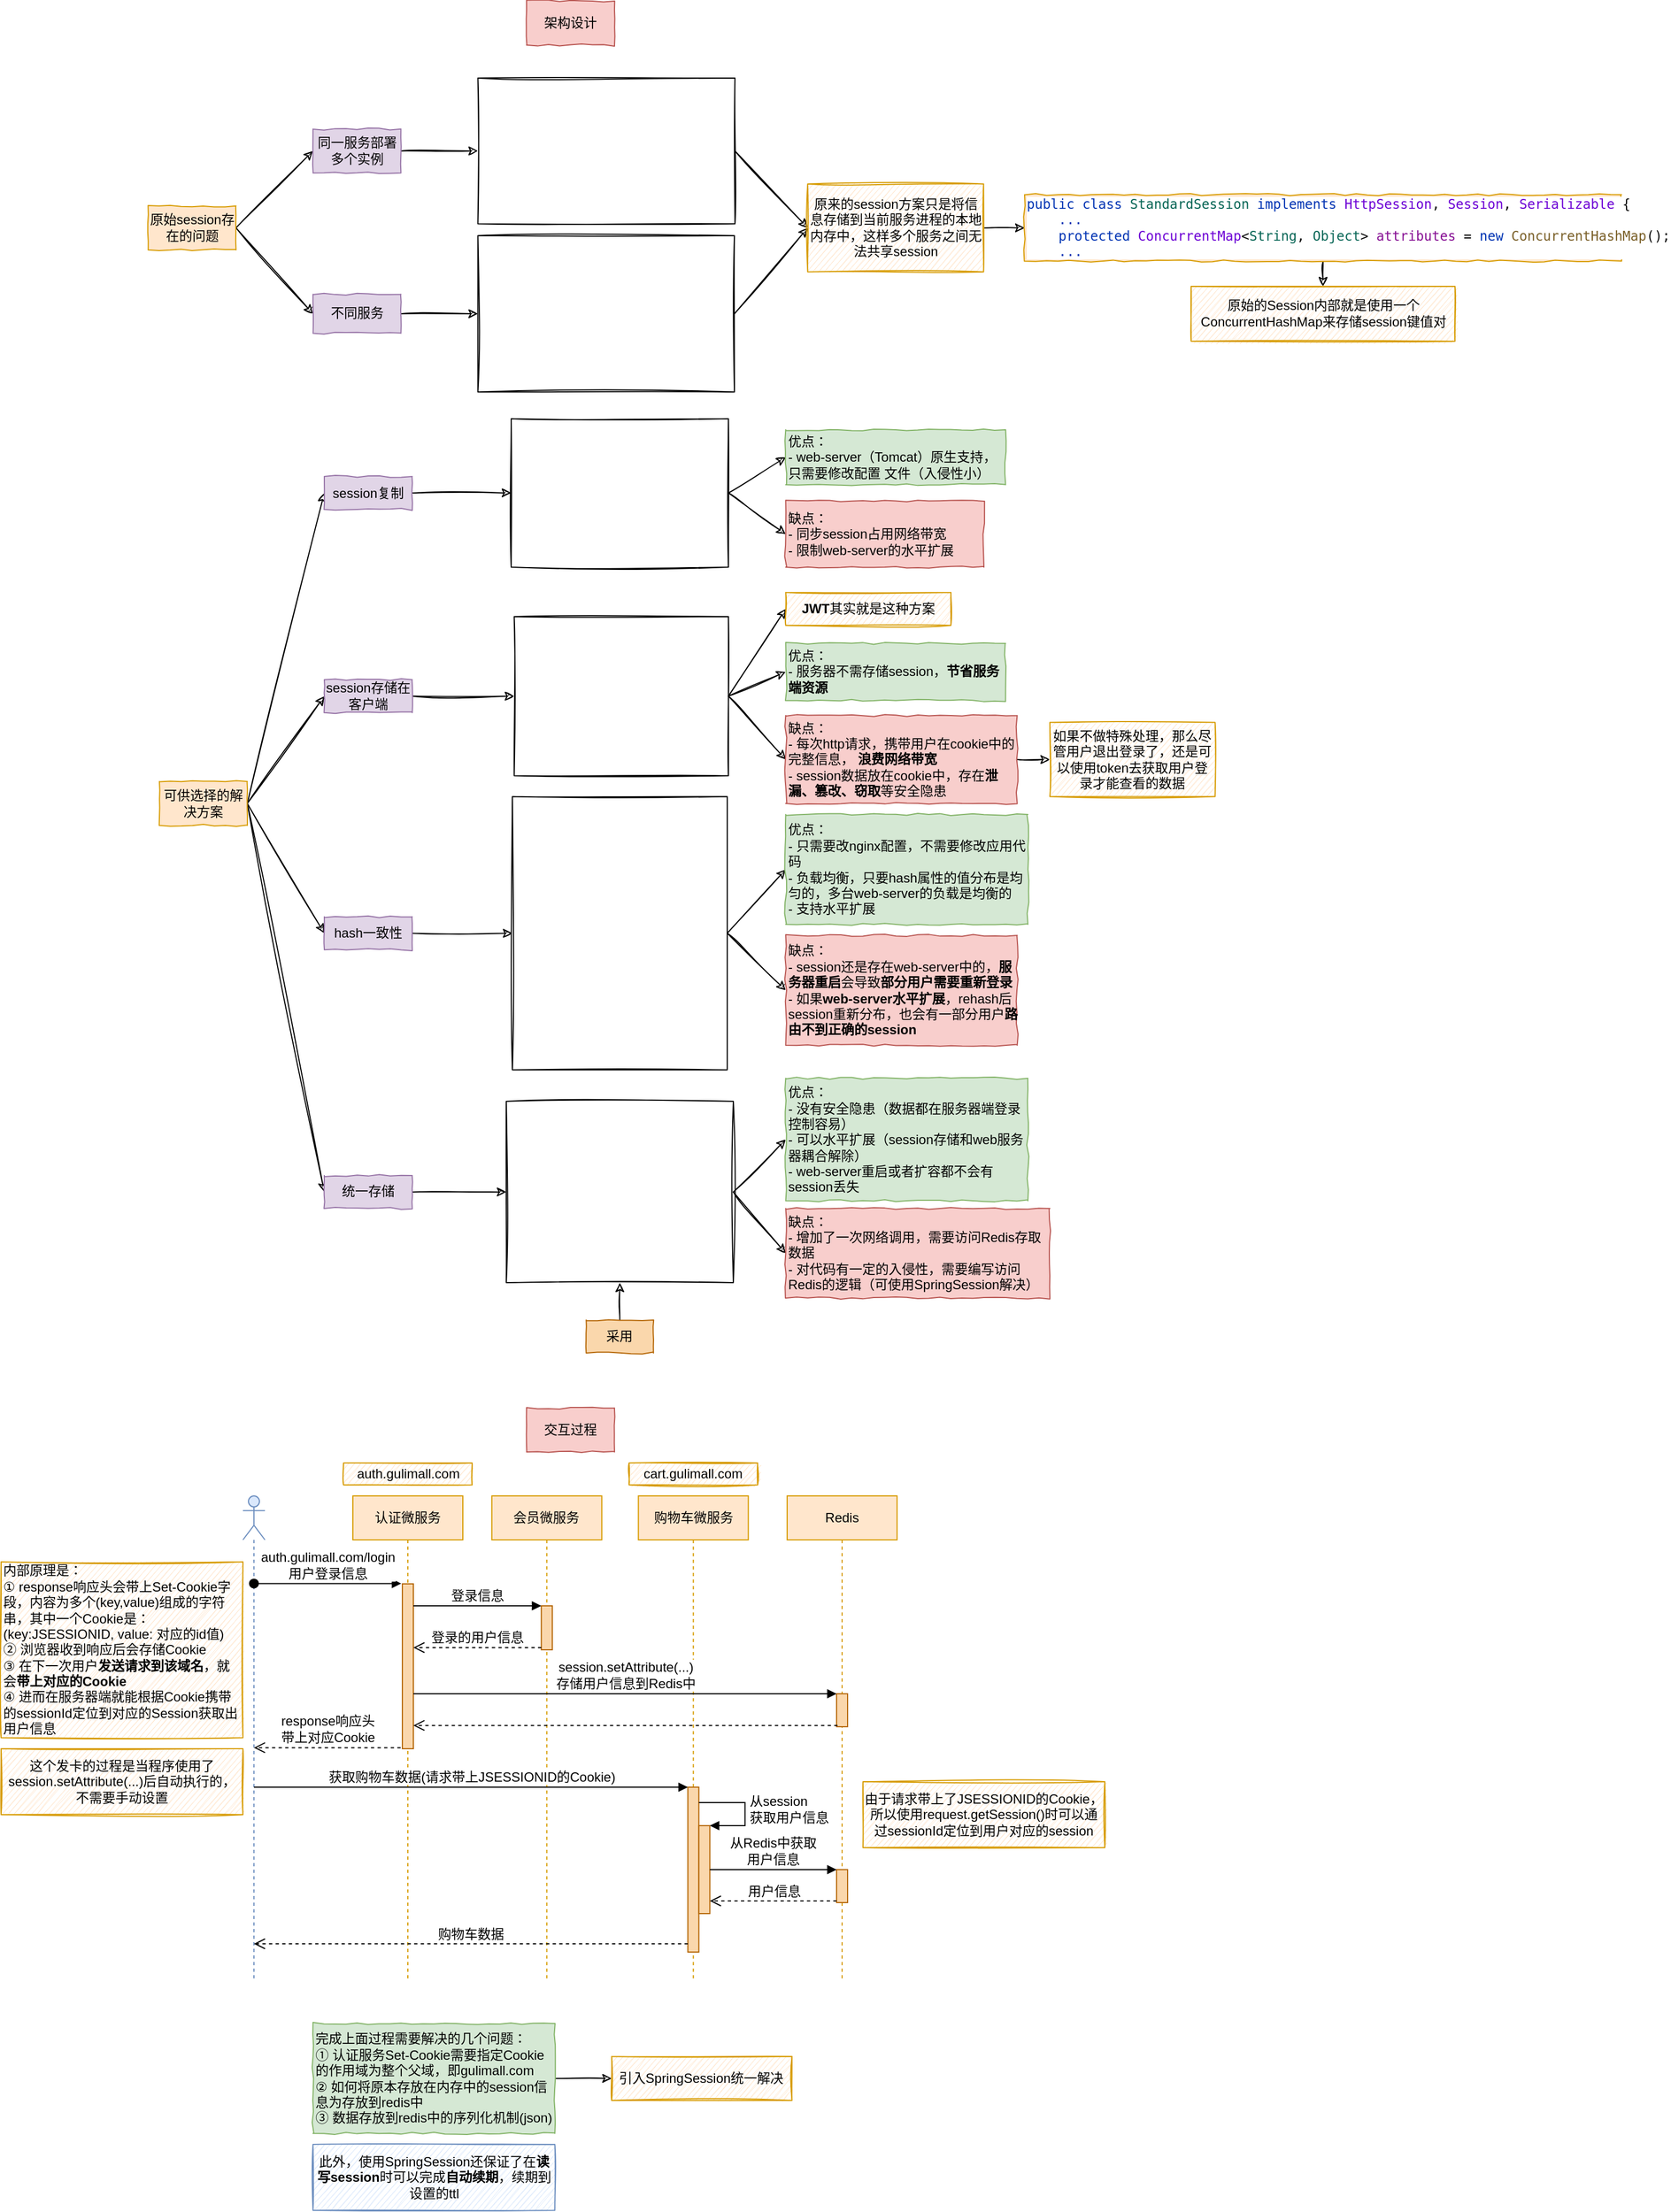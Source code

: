 <mxfile>
    <diagram id="Ol7NgpMgmCDMjqYJtXSc" name="第 1 页">
        <mxGraphModel dx="1753" dy="670" grid="1" gridSize="10" guides="1" tooltips="1" connect="1" arrows="1" fold="1" page="1" pageScale="1" pageWidth="827" pageHeight="1169" math="0" shadow="0">
            <root>
                <mxCell id="0"/>
                <mxCell id="1" parent="0"/>
                <mxCell id="2" value="架构设计" style="rounded=0;whiteSpace=wrap;html=1;fillColor=#f8cecc;strokeColor=#b85450;comic=1;" parent="1" vertex="1">
                    <mxGeometry x="374" y="30" width="80" height="40" as="geometry"/>
                </mxCell>
                <mxCell id="8" style="edgeStyle=none;html=1;exitX=1;exitY=0.5;exitDx=0;exitDy=0;entryX=0;entryY=0.5;entryDx=0;entryDy=0;sketch=1;" parent="1" source="5" target="7" edge="1">
                    <mxGeometry relative="1" as="geometry"/>
                </mxCell>
                <mxCell id="11" style="edgeStyle=none;html=1;exitX=1;exitY=0.5;exitDx=0;exitDy=0;entryX=0;entryY=0.5;entryDx=0;entryDy=0;sketch=1;" parent="1" source="5" target="10" edge="1">
                    <mxGeometry relative="1" as="geometry"/>
                </mxCell>
                <mxCell id="5" value="原始session存在的问题" style="rounded=0;whiteSpace=wrap;html=1;fillColor=#ffe6cc;strokeColor=#d79b00;comic=1;" parent="1" vertex="1">
                    <mxGeometry x="29.7" y="216.33" width="80" height="40" as="geometry"/>
                </mxCell>
                <mxCell id="16" style="edgeStyle=none;html=1;exitX=1;exitY=0.5;exitDx=0;exitDy=0;entryX=0;entryY=0.5;entryDx=0;entryDy=0;sketch=1;" parent="1" source="6" target="15" edge="1">
                    <mxGeometry relative="1" as="geometry"/>
                </mxCell>
                <mxCell id="6" value="" style="shape=image;imageAspect=0;aspect=fixed;verticalLabelPosition=bottom;verticalAlign=top;comic=1;sketch=1;image=https://codereaper-image-bed.oss-cn-shenzhen.aliyuncs.com/img/image-20220729141617808.png;imageBorder=default;" parent="1" vertex="1">
                    <mxGeometry x="329.7" y="100.0" width="233.85" height="132.66" as="geometry"/>
                </mxCell>
                <mxCell id="9" style="edgeStyle=none;html=1;exitX=1;exitY=0.5;exitDx=0;exitDy=0;entryX=0;entryY=0.5;entryDx=0;entryDy=0;sketch=1;" parent="1" source="7" target="6" edge="1">
                    <mxGeometry relative="1" as="geometry"/>
                </mxCell>
                <mxCell id="7" value="同一服务部署多个实例" style="rounded=0;whiteSpace=wrap;html=1;fillColor=#e1d5e7;strokeColor=#9673a6;comic=1;" parent="1" vertex="1">
                    <mxGeometry x="179.7" y="146.33" width="80" height="40" as="geometry"/>
                </mxCell>
                <mxCell id="14" style="edgeStyle=none;html=1;exitX=1;exitY=0.5;exitDx=0;exitDy=0;entryX=0;entryY=0.5;entryDx=0;entryDy=0;sketch=1;" parent="1" source="10" target="13" edge="1">
                    <mxGeometry relative="1" as="geometry"/>
                </mxCell>
                <mxCell id="10" value="不同服务" style="rounded=0;whiteSpace=wrap;html=1;fillColor=#e1d5e7;strokeColor=#9673a6;comic=1;" parent="1" vertex="1">
                    <mxGeometry x="179.7" y="296.73" width="80" height="35.51" as="geometry"/>
                </mxCell>
                <mxCell id="17" style="edgeStyle=none;html=1;exitX=1;exitY=0.5;exitDx=0;exitDy=0;entryX=0;entryY=0.5;entryDx=0;entryDy=0;sketch=1;" parent="1" source="13" target="15" edge="1">
                    <mxGeometry relative="1" as="geometry"/>
                </mxCell>
                <mxCell id="13" value="" style="shape=image;imageAspect=0;aspect=fixed;verticalLabelPosition=bottom;verticalAlign=top;comic=1;sketch=1;image=https://codereaper-image-bed.oss-cn-shenzhen.aliyuncs.com/img/image-20220729141747879.png;imageBorder=default;" parent="1" vertex="1">
                    <mxGeometry x="329.7" y="243.36" width="233.37" height="142.26" as="geometry"/>
                </mxCell>
                <mxCell id="62" style="edgeStyle=none;sketch=1;html=1;exitX=1;exitY=0.5;exitDx=0;exitDy=0;entryX=0;entryY=0.5;entryDx=0;entryDy=0;fontSize=12;" parent="1" source="15" target="61" edge="1">
                    <mxGeometry relative="1" as="geometry"/>
                </mxCell>
                <mxCell id="15" value="原来的session方案只是将信息存储到当前服务进程的本地内存中，这样多个服务之间无法共享session" style="rounded=0;whiteSpace=wrap;html=1;fillColor=#ffe6cc;strokeColor=#d79b00;comic=1;sketch=1;" parent="1" vertex="1">
                    <mxGeometry x="629.7" y="196.33" width="160" height="80" as="geometry"/>
                </mxCell>
                <mxCell id="24" style="edgeStyle=none;sketch=1;html=1;exitX=1;exitY=0.5;exitDx=0;exitDy=0;entryX=0;entryY=0.5;entryDx=0;entryDy=0;" parent="1" source="20" target="22" edge="1">
                    <mxGeometry relative="1" as="geometry"/>
                </mxCell>
                <mxCell id="32" style="edgeStyle=none;sketch=1;html=1;exitX=1;exitY=0.5;exitDx=0;exitDy=0;entryX=0;entryY=0.5;entryDx=0;entryDy=0;" parent="1" source="20" target="29" edge="1">
                    <mxGeometry relative="1" as="geometry"/>
                </mxCell>
                <mxCell id="43" style="edgeStyle=none;sketch=1;html=1;exitX=1;exitY=0.5;exitDx=0;exitDy=0;entryX=0;entryY=0.5;entryDx=0;entryDy=0;" parent="1" source="20" target="44" edge="1">
                    <mxGeometry relative="1" as="geometry">
                        <mxPoint x="180" y="890" as="targetPoint"/>
                    </mxGeometry>
                </mxCell>
                <mxCell id="52" style="edgeStyle=none;sketch=1;html=1;exitX=1;exitY=0.5;exitDx=0;exitDy=0;entryX=0;entryY=0.5;entryDx=0;entryDy=0;" parent="1" source="20" target="51" edge="1">
                    <mxGeometry relative="1" as="geometry"/>
                </mxCell>
                <mxCell id="20" value="可供选择的解决方案" style="rounded=0;whiteSpace=wrap;html=1;fillColor=#ffe6cc;strokeColor=#d79b00;comic=1;" parent="1" vertex="1">
                    <mxGeometry x="40" y="740" width="80" height="40" as="geometry"/>
                </mxCell>
                <mxCell id="27" style="edgeStyle=none;sketch=1;html=1;exitX=1;exitY=0.5;exitDx=0;exitDy=0;entryX=0;entryY=0.5;entryDx=0;entryDy=0;" parent="1" source="21" target="25" edge="1">
                    <mxGeometry relative="1" as="geometry"/>
                </mxCell>
                <mxCell id="28" style="edgeStyle=none;sketch=1;html=1;exitX=1;exitY=0.5;exitDx=0;exitDy=0;entryX=0;entryY=0.5;entryDx=0;entryDy=0;" parent="1" source="21" target="26" edge="1">
                    <mxGeometry relative="1" as="geometry"/>
                </mxCell>
                <mxCell id="21" value="" style="shape=image;imageAspect=0;aspect=fixed;verticalLabelPosition=bottom;verticalAlign=top;comic=1;sketch=1;image=https://codereaper-image-bed.oss-cn-shenzhen.aliyuncs.com/img/image-20220729142147034.png;imageBorder=default;" parent="1" vertex="1">
                    <mxGeometry x="360" y="410" width="197.61" height="135" as="geometry"/>
                </mxCell>
                <mxCell id="23" style="edgeStyle=none;sketch=1;html=1;exitX=1;exitY=0.5;exitDx=0;exitDy=0;entryX=0;entryY=0.5;entryDx=0;entryDy=0;" parent="1" source="22" target="21" edge="1">
                    <mxGeometry relative="1" as="geometry"/>
                </mxCell>
                <mxCell id="22" value="session复制" style="rounded=0;whiteSpace=wrap;html=1;fillColor=#e1d5e7;strokeColor=#9673a6;comic=1;" parent="1" vertex="1">
                    <mxGeometry x="190" y="462.5" width="80" height="30" as="geometry"/>
                </mxCell>
                <mxCell id="25" value="优点：&lt;br&gt;-&amp;nbsp;web-server（Tomcat）原生支持，只需要修改配置 文件（入侵性小）" style="rounded=0;whiteSpace=wrap;html=1;fillColor=#d5e8d4;strokeColor=#82b366;comic=1;align=left;" parent="1" vertex="1">
                    <mxGeometry x="609.7" y="420" width="200" height="50" as="geometry"/>
                </mxCell>
                <mxCell id="26" value="缺点：&lt;br&gt;- 同步session占用网络带宽&lt;br&gt;- 限制web-server的水平扩展" style="rounded=0;whiteSpace=wrap;html=1;fillColor=#f8cecc;strokeColor=#b85450;comic=1;align=left;" parent="1" vertex="1">
                    <mxGeometry x="609.7" y="485" width="180.3" height="60" as="geometry"/>
                </mxCell>
                <mxCell id="31" style="edgeStyle=none;sketch=1;html=1;exitX=1;exitY=0.5;exitDx=0;exitDy=0;entryX=0;entryY=0.5;entryDx=0;entryDy=0;" parent="1" source="29" target="30" edge="1">
                    <mxGeometry relative="1" as="geometry"/>
                </mxCell>
                <mxCell id="29" value="session存储在客户端" style="rounded=0;whiteSpace=wrap;html=1;fillColor=#e1d5e7;strokeColor=#9673a6;comic=1;" parent="1" vertex="1">
                    <mxGeometry x="190" y="647.38" width="80" height="30" as="geometry"/>
                </mxCell>
                <mxCell id="34" style="edgeStyle=none;sketch=1;html=1;exitX=1;exitY=0.5;exitDx=0;exitDy=0;entryX=0;entryY=0.5;entryDx=0;entryDy=0;" parent="1" source="30" target="33" edge="1">
                    <mxGeometry relative="1" as="geometry"/>
                </mxCell>
                <mxCell id="36" style="edgeStyle=none;sketch=1;html=1;exitX=1;exitY=0.5;exitDx=0;exitDy=0;entryX=0;entryY=0.5;entryDx=0;entryDy=0;" parent="1" source="30" target="35" edge="1">
                    <mxGeometry relative="1" as="geometry"/>
                </mxCell>
                <mxCell id="38" style="edgeStyle=none;sketch=1;html=1;exitX=1;exitY=0.5;exitDx=0;exitDy=0;entryX=0;entryY=0.5;entryDx=0;entryDy=0;" parent="1" source="30" target="37" edge="1">
                    <mxGeometry relative="1" as="geometry"/>
                </mxCell>
                <mxCell id="30" value="" style="shape=image;imageAspect=0;aspect=fixed;verticalLabelPosition=bottom;verticalAlign=top;comic=1;sketch=1;image=https://codereaper-image-bed.oss-cn-shenzhen.aliyuncs.com/img/image-20220729142610743.png;imageBorder=default;" parent="1" vertex="1">
                    <mxGeometry x="362.73" y="590" width="194.88" height="144.76" as="geometry"/>
                </mxCell>
                <mxCell id="33" value="&lt;b&gt;JWT&lt;/b&gt;其实就是这种方案" style="rounded=0;whiteSpace=wrap;html=1;fillColor=#ffe6cc;strokeColor=#d79b00;comic=1;sketch=1;" parent="1" vertex="1">
                    <mxGeometry x="609.7" y="567.97" width="150.3" height="30" as="geometry"/>
                </mxCell>
                <mxCell id="35" value="优点：&lt;br&gt;-&amp;nbsp;服务器不需存储session，&lt;b&gt;节省服务端资源&lt;/b&gt;" style="rounded=0;whiteSpace=wrap;html=1;fillColor=#d5e8d4;strokeColor=#82b366;comic=1;align=left;" parent="1" vertex="1">
                    <mxGeometry x="609.7" y="614.37" width="200" height="51.97" as="geometry"/>
                </mxCell>
                <mxCell id="41" style="edgeStyle=none;sketch=1;html=1;exitX=1;exitY=0.5;exitDx=0;exitDy=0;entryX=0;entryY=0.5;entryDx=0;entryDy=0;" parent="1" source="37" target="39" edge="1">
                    <mxGeometry relative="1" as="geometry"/>
                </mxCell>
                <mxCell id="37" value="缺点：&lt;br&gt;- 每次http请求，携带用户在cookie中的完整信息， &lt;b&gt;浪费网络带宽&lt;/b&gt;&lt;br&gt;-&amp;nbsp;session数据放在cookie中，存在&lt;b&gt;泄漏、篡改、窃取&lt;/b&gt;等安全隐患" style="rounded=0;whiteSpace=wrap;html=1;fillColor=#f8cecc;strokeColor=#b85450;comic=1;align=left;" parent="1" vertex="1">
                    <mxGeometry x="609.7" y="680" width="210.6" height="80" as="geometry"/>
                </mxCell>
                <mxCell id="39" value="如果不做特殊处理，那么尽管用户退出登录了，还是可以使用token去获取用户登录才能查看的数据" style="rounded=0;whiteSpace=wrap;html=1;fillColor=#ffe6cc;strokeColor=#d79b00;comic=1;sketch=1;" parent="1" vertex="1">
                    <mxGeometry x="850" y="686.25" width="150.3" height="67.5" as="geometry"/>
                </mxCell>
                <mxCell id="46" style="edgeStyle=none;sketch=1;html=1;exitX=1;exitY=0.5;exitDx=0;exitDy=0;entryX=0;entryY=0.5;entryDx=0;entryDy=0;" parent="1" source="42" target="45" edge="1">
                    <mxGeometry relative="1" as="geometry"/>
                </mxCell>
                <mxCell id="48" style="edgeStyle=none;sketch=1;html=1;exitX=1;exitY=0.5;exitDx=0;exitDy=0;entryX=0;entryY=0.5;entryDx=0;entryDy=0;" parent="1" source="42" target="47" edge="1">
                    <mxGeometry relative="1" as="geometry"/>
                </mxCell>
                <mxCell id="42" value="" style="shape=image;imageAspect=0;aspect=fixed;verticalLabelPosition=bottom;verticalAlign=top;comic=1;sketch=1;image=https://codereaper-image-bed.oss-cn-shenzhen.aliyuncs.com/img/image-20220729143334629.png;imageBorder=default;" parent="1" vertex="1">
                    <mxGeometry x="361.08" y="753.75" width="195.45" height="248.66" as="geometry"/>
                </mxCell>
                <mxCell id="49" style="edgeStyle=none;sketch=1;html=1;exitX=1;exitY=0.5;exitDx=0;exitDy=0;entryX=0;entryY=0.5;entryDx=0;entryDy=0;" parent="1" source="44" target="42" edge="1">
                    <mxGeometry relative="1" as="geometry"/>
                </mxCell>
                <mxCell id="44" value="hash一致性" style="rounded=0;whiteSpace=wrap;html=1;fillColor=#e1d5e7;strokeColor=#9673a6;comic=1;" parent="1" vertex="1">
                    <mxGeometry x="190" y="863.08" width="80" height="30" as="geometry"/>
                </mxCell>
                <mxCell id="45" value="优点：&lt;br&gt;- 只需要改nginx配置，不需要修改应用代码&lt;br&gt;-&amp;nbsp;&lt;span&gt;负载均衡，只要hash属性的值分布是均匀的，多台&lt;/span&gt;&lt;span&gt;web-server的负载是均衡的&lt;br&gt;&lt;/span&gt;&lt;span&gt;- 支持水平扩展&lt;br&gt;&lt;/span&gt;" style="rounded=0;whiteSpace=wrap;html=1;fillColor=#d5e8d4;strokeColor=#82b366;comic=1;align=left;" parent="1" vertex="1">
                    <mxGeometry x="609.7" y="770" width="220.3" height="100" as="geometry"/>
                </mxCell>
                <mxCell id="47" value="缺点：&lt;br&gt;-&amp;nbsp;session还是存在web-server中的，&lt;b&gt;服务器重启&lt;/b&gt;会导致&lt;b&gt;部分用户需要重新登录&lt;/b&gt;&lt;br&gt;-&amp;nbsp;如果&lt;b&gt;web-server水平扩展&lt;/b&gt;，rehash后session重新分布，也会有一部分用户&lt;b&gt;路由不到正确的session&lt;/b&gt;" style="rounded=0;whiteSpace=wrap;html=1;fillColor=#f8cecc;strokeColor=#b85450;comic=1;align=left;" parent="1" vertex="1">
                    <mxGeometry x="609.7" y="880" width="210.6" height="100" as="geometry"/>
                </mxCell>
                <mxCell id="56" style="edgeStyle=none;sketch=1;html=1;exitX=1;exitY=0.5;exitDx=0;exitDy=0;entryX=0;entryY=0.5;entryDx=0;entryDy=0;" parent="1" source="50" target="54" edge="1">
                    <mxGeometry relative="1" as="geometry"/>
                </mxCell>
                <mxCell id="58" style="edgeStyle=none;sketch=1;html=1;exitX=1;exitY=0.5;exitDx=0;exitDy=0;entryX=0;entryY=0.5;entryDx=0;entryDy=0;" parent="1" source="50" target="57" edge="1">
                    <mxGeometry relative="1" as="geometry"/>
                </mxCell>
                <mxCell id="50" value="" style="shape=image;imageAspect=0;aspect=fixed;verticalLabelPosition=bottom;verticalAlign=top;comic=1;sketch=1;image=https://codereaper-image-bed.oss-cn-shenzhen.aliyuncs.com/img/image-20220729144017994.png;imageBorder=default;" parent="1" vertex="1">
                    <mxGeometry x="355.54" y="1030.95" width="206.53" height="165.05" as="geometry"/>
                </mxCell>
                <mxCell id="53" style="edgeStyle=none;sketch=1;html=1;exitX=1;exitY=0.5;exitDx=0;exitDy=0;entryX=0;entryY=0.5;entryDx=0;entryDy=0;" parent="1" source="51" target="50" edge="1">
                    <mxGeometry relative="1" as="geometry"/>
                </mxCell>
                <mxCell id="51" value="统一存储" style="rounded=0;whiteSpace=wrap;html=1;fillColor=#e1d5e7;strokeColor=#9673a6;comic=1;" parent="1" vertex="1">
                    <mxGeometry x="190" y="1098.48" width="80" height="30" as="geometry"/>
                </mxCell>
                <mxCell id="54" value="优点：&lt;br&gt;-&amp;nbsp;&lt;span&gt;没有安全隐患（数据都在服务器端登录控制容易）&lt;br&gt;- 可以水平扩展（session存储和web服务器耦合解除）&lt;br&gt;- web-server重启或者扩容都不会有&amp;nbsp; session丢失&lt;br&gt;&lt;/span&gt;" style="rounded=0;whiteSpace=wrap;html=1;fillColor=#d5e8d4;strokeColor=#82b366;comic=1;align=left;" parent="1" vertex="1">
                    <mxGeometry x="609.7" y="1010" width="220.3" height="111.52" as="geometry"/>
                </mxCell>
                <mxCell id="57" value="缺点：&lt;br&gt;-&amp;nbsp;增加了一次网络调用，需要访问Redis存取数据&lt;br&gt;- 对代码有一定的入侵性，需要编写访问Redis的逻辑（可使用SpringSession解决）" style="rounded=0;whiteSpace=wrap;html=1;fillColor=#f8cecc;strokeColor=#b85450;comic=1;align=left;" parent="1" vertex="1">
                    <mxGeometry x="609.7" y="1128.48" width="240.3" height="81.52" as="geometry"/>
                </mxCell>
                <mxCell id="60" style="edgeStyle=none;sketch=1;html=1;exitX=0.5;exitY=0;exitDx=0;exitDy=0;entryX=0.5;entryY=1;entryDx=0;entryDy=0;" parent="1" source="59" target="50" edge="1">
                    <mxGeometry relative="1" as="geometry"/>
                </mxCell>
                <mxCell id="59" value="采用" style="rounded=0;whiteSpace=wrap;html=1;fillColor=#fad7ac;strokeColor=#b46504;comic=1;" parent="1" vertex="1">
                    <mxGeometry x="428.2" y="1230" width="61.2" height="30" as="geometry"/>
                </mxCell>
                <mxCell id="65" style="edgeStyle=none;sketch=1;html=1;exitX=0.5;exitY=1;exitDx=0;exitDy=0;entryX=0.5;entryY=0;entryDx=0;entryDy=0;fontSize=12;" parent="1" source="61" target="64" edge="1">
                    <mxGeometry relative="1" as="geometry"/>
                </mxCell>
                <mxCell id="61" value="&lt;pre style=&quot;background-color: rgb(255 , 255 , 255) ; font-family: &amp;#34;consolas&amp;#34; , monospace&quot;&gt;&lt;pre style=&quot;font-family: &amp;#34;consolas&amp;#34; , monospace&quot;&gt;&lt;span style=&quot;color: rgb(8 , 8 , 8)&quot;&gt;&lt;span style=&quot;color: #0033b3&quot;&gt;public class &lt;/span&gt;&lt;span style=&quot;color: #066555&quot;&gt;StandardSession &lt;/span&gt;&lt;span style=&quot;color: #0033b3&quot;&gt;implements &lt;/span&gt;&lt;span style=&quot;color: #6c00d5&quot;&gt;HttpSession&lt;/span&gt;, &lt;span style=&quot;color: #6c00d5&quot;&gt;Session&lt;/span&gt;, &lt;span style=&quot;color: #6c00d5&quot;&gt;Serializable &lt;/span&gt;{&lt;br&gt;    &lt;/span&gt;&lt;font color=&quot;#0033b3&quot;&gt;...&lt;/font&gt;&lt;font color=&quot;#080808&quot;&gt;&lt;br&gt;    &lt;/font&gt;&lt;span style=&quot;color: rgb(0 , 51 , 179)&quot;&gt;protected &lt;/span&gt;&lt;span style=&quot;color: rgb(108 , 0 , 213)&quot;&gt;ConcurrentMap&lt;/span&gt;&lt;font color=&quot;#080808&quot;&gt;&amp;lt;&lt;/font&gt;&lt;span style=&quot;color: rgb(6 , 101 , 85)&quot;&gt;String&lt;/span&gt;&lt;font color=&quot;#080808&quot;&gt;, &lt;/font&gt;&lt;span style=&quot;color: rgb(6 , 101 , 85)&quot;&gt;Object&lt;/span&gt;&lt;font color=&quot;#080808&quot;&gt;&amp;gt; &lt;/font&gt;&lt;span style=&quot;color: rgb(135 , 16 , 148)&quot;&gt;attributes &lt;/span&gt;&lt;font color=&quot;#080808&quot;&gt;= &lt;/font&gt;&lt;span style=&quot;color: rgb(0 , 51 , 179)&quot;&gt;new &lt;/span&gt;&lt;span style=&quot;color: rgb(121 , 94 , 38)&quot;&gt;ConcurrentHashMap&lt;/span&gt;&lt;font color=&quot;#080808&quot;&gt;();&lt;br&gt;    &lt;/font&gt;&lt;font color=&quot;#0033b3&quot;&gt;...&lt;/font&gt;&lt;/pre&gt;&lt;/pre&gt;" style="rounded=0;whiteSpace=wrap;html=1;fillColor=#ffe6cc;strokeColor=#d79b00;comic=1;sketch=0;align=left;" parent="1" vertex="1">
                    <mxGeometry x="827" y="206.08" width="543" height="60.51" as="geometry"/>
                </mxCell>
                <mxCell id="64" value="原始的Session内部就是使用一个ConcurrentHashMap来存储session键值对" style="rounded=0;whiteSpace=wrap;html=1;fillColor=#ffe6cc;strokeColor=#d79b00;comic=1;sketch=1;" parent="1" vertex="1">
                    <mxGeometry x="978.5" y="289.49" width="240" height="50" as="geometry"/>
                </mxCell>
                <mxCell id="66" value="交互过程" style="rounded=0;whiteSpace=wrap;html=1;fillColor=#f8cecc;strokeColor=#b85450;comic=1;" parent="1" vertex="1">
                    <mxGeometry x="374" y="1310" width="80" height="40" as="geometry"/>
                </mxCell>
                <mxCell id="67" value="" style="shape=umlLifeline;participant=umlActor;perimeter=lifelinePerimeter;whiteSpace=wrap;html=1;container=1;collapsible=0;recursiveResize=0;verticalAlign=top;spacingTop=36;outlineConnect=0;comic=0;sketch=0;fontSize=12;fillColor=#dae8fc;strokeColor=#6c8ebf;" parent="1" vertex="1">
                    <mxGeometry x="116" y="1390" width="20" height="440" as="geometry"/>
                </mxCell>
                <mxCell id="68" value="认证微服务" style="shape=umlLifeline;perimeter=lifelinePerimeter;whiteSpace=wrap;html=1;container=1;collapsible=0;recursiveResize=0;outlineConnect=0;comic=0;sketch=0;fontSize=12;fillColor=#ffe6cc;strokeColor=#d79b00;" parent="1" vertex="1">
                    <mxGeometry x="216" y="1390" width="100" height="440" as="geometry"/>
                </mxCell>
                <mxCell id="75" value="" style="html=1;points=[];perimeter=orthogonalPerimeter;comic=0;sketch=0;fontSize=12;fillColor=#fad7ac;strokeColor=#b46504;" parent="68" vertex="1">
                    <mxGeometry x="45" y="80" width="10" height="150" as="geometry"/>
                </mxCell>
                <mxCell id="69" value="购物车微服务" style="shape=umlLifeline;perimeter=lifelinePerimeter;whiteSpace=wrap;html=1;container=1;collapsible=0;recursiveResize=0;outlineConnect=0;comic=0;sketch=0;fontSize=12;fillColor=#ffe6cc;strokeColor=#d79b00;" parent="1" vertex="1">
                    <mxGeometry x="475.7" y="1390" width="100" height="440" as="geometry"/>
                </mxCell>
                <mxCell id="98" value="" style="html=1;points=[];perimeter=orthogonalPerimeter;comic=0;sketch=0;fontSize=12;fillColor=#fad7ac;strokeColor=#b46504;" parent="69" vertex="1">
                    <mxGeometry x="45" y="265" width="10" height="150" as="geometry"/>
                </mxCell>
                <mxCell id="101" value="" style="html=1;points=[];perimeter=orthogonalPerimeter;comic=0;sketch=0;fontSize=12;fillColor=#fad7ac;strokeColor=#b46504;" parent="69" vertex="1">
                    <mxGeometry x="55" y="300" width="10" height="80" as="geometry"/>
                </mxCell>
                <mxCell id="102" value="从session&lt;br&gt;获取用户信息" style="edgeStyle=orthogonalEdgeStyle;html=1;align=left;spacingLeft=2;endArrow=block;rounded=0;entryX=1;entryY=0;sketch=0;fontSize=12;" parent="69" source="98" target="101" edge="1">
                    <mxGeometry relative="1" as="geometry">
                        <mxPoint x="66.99" y="280" as="sourcePoint"/>
                        <Array as="points">
                            <mxPoint x="97" y="279"/>
                            <mxPoint x="97" y="300"/>
                        </Array>
                    </mxGeometry>
                </mxCell>
                <mxCell id="70" value="Redis" style="shape=umlLifeline;perimeter=lifelinePerimeter;whiteSpace=wrap;html=1;container=1;collapsible=0;recursiveResize=0;outlineConnect=0;comic=0;sketch=0;fontSize=12;fillColor=#ffe6cc;strokeColor=#d79b00;" parent="1" vertex="1">
                    <mxGeometry x="611" y="1390" width="100" height="440" as="geometry"/>
                </mxCell>
                <mxCell id="94" value="" style="html=1;points=[];perimeter=orthogonalPerimeter;comic=0;sketch=0;fontSize=12;fillColor=#fad7ac;strokeColor=#b46504;" parent="70" vertex="1">
                    <mxGeometry x="45" y="180" width="10" height="30" as="geometry"/>
                </mxCell>
                <mxCell id="103" value="" style="html=1;points=[];perimeter=orthogonalPerimeter;comic=0;sketch=0;fontSize=12;fillColor=#fad7ac;strokeColor=#b46504;" parent="70" vertex="1">
                    <mxGeometry x="45" y="340" width="10" height="30" as="geometry"/>
                </mxCell>
                <mxCell id="71" value="会员微服务" style="shape=umlLifeline;perimeter=lifelinePerimeter;whiteSpace=wrap;html=1;container=1;collapsible=0;recursiveResize=0;outlineConnect=0;comic=0;sketch=0;fontSize=12;fillColor=#ffe6cc;strokeColor=#d79b00;" parent="1" vertex="1">
                    <mxGeometry x="342.39" y="1390" width="100" height="440" as="geometry"/>
                </mxCell>
                <mxCell id="77" value="" style="html=1;points=[];perimeter=orthogonalPerimeter;comic=0;sketch=0;fontSize=12;fillColor=#fad7ac;strokeColor=#b46504;" parent="71" vertex="1">
                    <mxGeometry x="45" y="100" width="10" height="40" as="geometry"/>
                </mxCell>
                <mxCell id="76" value="auth.gulimall.com/login&lt;br&gt;用户登录信息" style="html=1;verticalAlign=bottom;startArrow=oval;endArrow=block;startSize=8;sketch=0;fontSize=12;entryX=-0.103;entryY=-0.002;entryDx=0;entryDy=0;entryPerimeter=0;" parent="1" source="67" target="75" edge="1">
                    <mxGeometry relative="1" as="geometry">
                        <mxPoint x="126" y="1490" as="sourcePoint"/>
                        <mxPoint x="271" y="1480" as="targetPoint"/>
                    </mxGeometry>
                </mxCell>
                <mxCell id="78" value="登录信息" style="html=1;verticalAlign=bottom;endArrow=block;entryX=0;entryY=0;sketch=0;fontSize=12;" parent="1" source="75" target="77" edge="1">
                    <mxGeometry relative="1" as="geometry">
                        <mxPoint x="320" y="1470" as="sourcePoint"/>
                    </mxGeometry>
                </mxCell>
                <mxCell id="79" value="登录的用户信息" style="html=1;verticalAlign=bottom;endArrow=open;dashed=1;endSize=8;exitX=0;exitY=0.95;sketch=0;fontSize=12;" parent="1" source="77" target="75" edge="1">
                    <mxGeometry relative="1" as="geometry">
                        <mxPoint x="320" y="1546" as="targetPoint"/>
                    </mxGeometry>
                </mxCell>
                <mxCell id="95" value="session.setAttribute(...)&lt;br&gt;存储用户信息到Redis中" style="html=1;verticalAlign=bottom;endArrow=block;entryX=0;entryY=0;sketch=0;fontSize=12;" parent="1" source="75" target="94" edge="1">
                    <mxGeometry relative="1" as="geometry">
                        <mxPoint x="275.7" y="1560" as="sourcePoint"/>
                    </mxGeometry>
                </mxCell>
                <mxCell id="96" value="" style="html=1;verticalAlign=bottom;endArrow=open;dashed=1;endSize=8;sketch=0;fontSize=12;exitX=0.084;exitY=0.961;exitDx=0;exitDy=0;exitPerimeter=0;" parent="1" source="94" target="75" edge="1">
                    <mxGeometry relative="1" as="geometry">
                        <mxPoint x="275.7" y="1580" as="targetPoint"/>
                        <mxPoint x="656" y="1580" as="sourcePoint"/>
                    </mxGeometry>
                </mxCell>
                <mxCell id="97" value="response响应头&lt;br&gt;带上对应Cookie" style="html=1;verticalAlign=bottom;endArrow=open;dashed=1;endSize=8;sketch=0;fontSize=12;exitX=-0.159;exitY=0.994;exitDx=0;exitDy=0;exitPerimeter=0;" parent="1" source="75" target="67" edge="1">
                    <mxGeometry relative="1" as="geometry">
                        <mxPoint x="127.56" y="1600" as="targetPoint"/>
                        <mxPoint x="509.55" y="1600" as="sourcePoint"/>
                    </mxGeometry>
                </mxCell>
                <mxCell id="99" value="获取购物车数据(请求带上JSESSIONID的Cookie)" style="html=1;verticalAlign=bottom;endArrow=block;entryX=0;entryY=0;sketch=0;fontSize=12;" parent="1" source="67" target="98" edge="1">
                    <mxGeometry relative="1" as="geometry">
                        <mxPoint x="416.0" y="1660" as="sourcePoint"/>
                    </mxGeometry>
                </mxCell>
                <mxCell id="100" value="购物车数据" style="html=1;verticalAlign=bottom;endArrow=open;dashed=1;endSize=8;exitX=0;exitY=0.95;sketch=0;fontSize=12;" parent="1" source="98" target="67" edge="1">
                    <mxGeometry relative="1" as="geometry">
                        <mxPoint x="416.0" y="1707.5" as="targetPoint"/>
                    </mxGeometry>
                </mxCell>
                <mxCell id="104" value="从Redis中获取&lt;br&gt;用户信息" style="html=1;verticalAlign=bottom;endArrow=block;entryX=0;entryY=0;sketch=0;fontSize=12;" parent="1" source="101" target="103" edge="1">
                    <mxGeometry relative="1" as="geometry">
                        <mxPoint x="547.69" y="1700" as="sourcePoint"/>
                    </mxGeometry>
                </mxCell>
                <mxCell id="105" value="用户信息" style="html=1;verticalAlign=bottom;endArrow=open;dashed=1;endSize=8;exitX=0;exitY=0.95;sketch=0;fontSize=12;" parent="1" source="103" target="101" edge="1">
                    <mxGeometry relative="1" as="geometry">
                        <mxPoint x="547.69" y="1747.5" as="targetPoint"/>
                    </mxGeometry>
                </mxCell>
                <mxCell id="109" value="内部原理是：&lt;br&gt;① response响应头会带上Set-Cookie字段，内容为多个(key,value)组成的字符串，其中一个Cookie是：(key:JSESSIONID, value: 对应的id值)&lt;br&gt;② 浏览器收到响应后会存储Cookie&lt;br&gt;③ 在下一次用户&lt;b&gt;发送请求到该域名&lt;/b&gt;，就会&lt;b&gt;带上对应的Cookie&lt;/b&gt;&lt;br&gt;④ 进而在服务器端就能根据Cookie携带的sessionId定位到对应的Session获取出用户信息" style="rounded=0;whiteSpace=wrap;html=1;fillColor=#ffe6cc;strokeColor=#d79b00;comic=1;sketch=1;align=left;" parent="1" vertex="1">
                    <mxGeometry x="-104" y="1450" width="220" height="160" as="geometry"/>
                </mxCell>
                <mxCell id="110" value="这个发卡的过程是当程序使用了session.setAttribute(...)后自动执行的，不需要手动设置" style="rounded=0;whiteSpace=wrap;html=1;fillColor=#ffe6cc;strokeColor=#d79b00;comic=1;sketch=1;" parent="1" vertex="1">
                    <mxGeometry x="-104" y="1620" width="220" height="60" as="geometry"/>
                </mxCell>
                <mxCell id="111" value="由于请求带上了JSESSIONID的Cookie，所以使用request.getSession()时可以通过sessionId定位到用户对应的session" style="rounded=0;whiteSpace=wrap;html=1;fillColor=#ffe6cc;strokeColor=#d79b00;comic=1;sketch=1;" parent="1" vertex="1">
                    <mxGeometry x="680" y="1650" width="220" height="60" as="geometry"/>
                </mxCell>
                <mxCell id="112" value="auth.gulimall.com" style="rounded=0;whiteSpace=wrap;html=1;fillColor=#ffe6cc;strokeColor=#d79b00;comic=1;sketch=1;" parent="1" vertex="1">
                    <mxGeometry x="207.5" y="1360" width="117" height="20" as="geometry"/>
                </mxCell>
                <mxCell id="113" value="cart.gulimall.com" style="rounded=0;whiteSpace=wrap;html=1;fillColor=#ffe6cc;strokeColor=#d79b00;comic=1;sketch=1;" parent="1" vertex="1">
                    <mxGeometry x="467.2" y="1360" width="117" height="20" as="geometry"/>
                </mxCell>
                <mxCell id="116" style="edgeStyle=none;sketch=1;html=1;exitX=1;exitY=0.5;exitDx=0;exitDy=0;entryX=0;entryY=0.5;entryDx=0;entryDy=0;fontSize=12;" parent="1" source="114" target="115" edge="1">
                    <mxGeometry relative="1" as="geometry"/>
                </mxCell>
                <mxCell id="114" value="完成上面过程需要解决的几个问题：&lt;br&gt;① 认证服务Set-Cookie需要指定Cookie的作用域为整个父域，即gulimall.com&lt;br&gt;② 如何将原本存放在内存中的session信息为存放到redis中&lt;br&gt;③ 数据存放到redis中的序列化机制(json)" style="rounded=0;whiteSpace=wrap;html=1;fillColor=#d5e8d4;strokeColor=#82b366;comic=1;sketch=0;align=left;" parent="1" vertex="1">
                    <mxGeometry x="179.7" y="1870" width="220" height="100" as="geometry"/>
                </mxCell>
                <mxCell id="115" value="引入SpringSession统一解决" style="rounded=0;whiteSpace=wrap;html=1;fillColor=#ffe6cc;strokeColor=#d79b00;comic=1;sketch=1;align=center;" parent="1" vertex="1">
                    <mxGeometry x="451.4" y="1900" width="164" height="40" as="geometry"/>
                </mxCell>
                <mxCell id="117" value="此外，使用SpringSession还保证了在&lt;b&gt;读写session&lt;/b&gt;时可以完成&lt;b&gt;自动续期&lt;/b&gt;，续期到设置的ttl" style="rounded=0;whiteSpace=wrap;html=1;fillColor=#dae8fc;strokeColor=#6c8ebf;comic=1;sketch=1;" vertex="1" parent="1">
                    <mxGeometry x="179.7" y="1980" width="220" height="60" as="geometry"/>
                </mxCell>
            </root>
        </mxGraphModel>
    </diagram>
</mxfile>